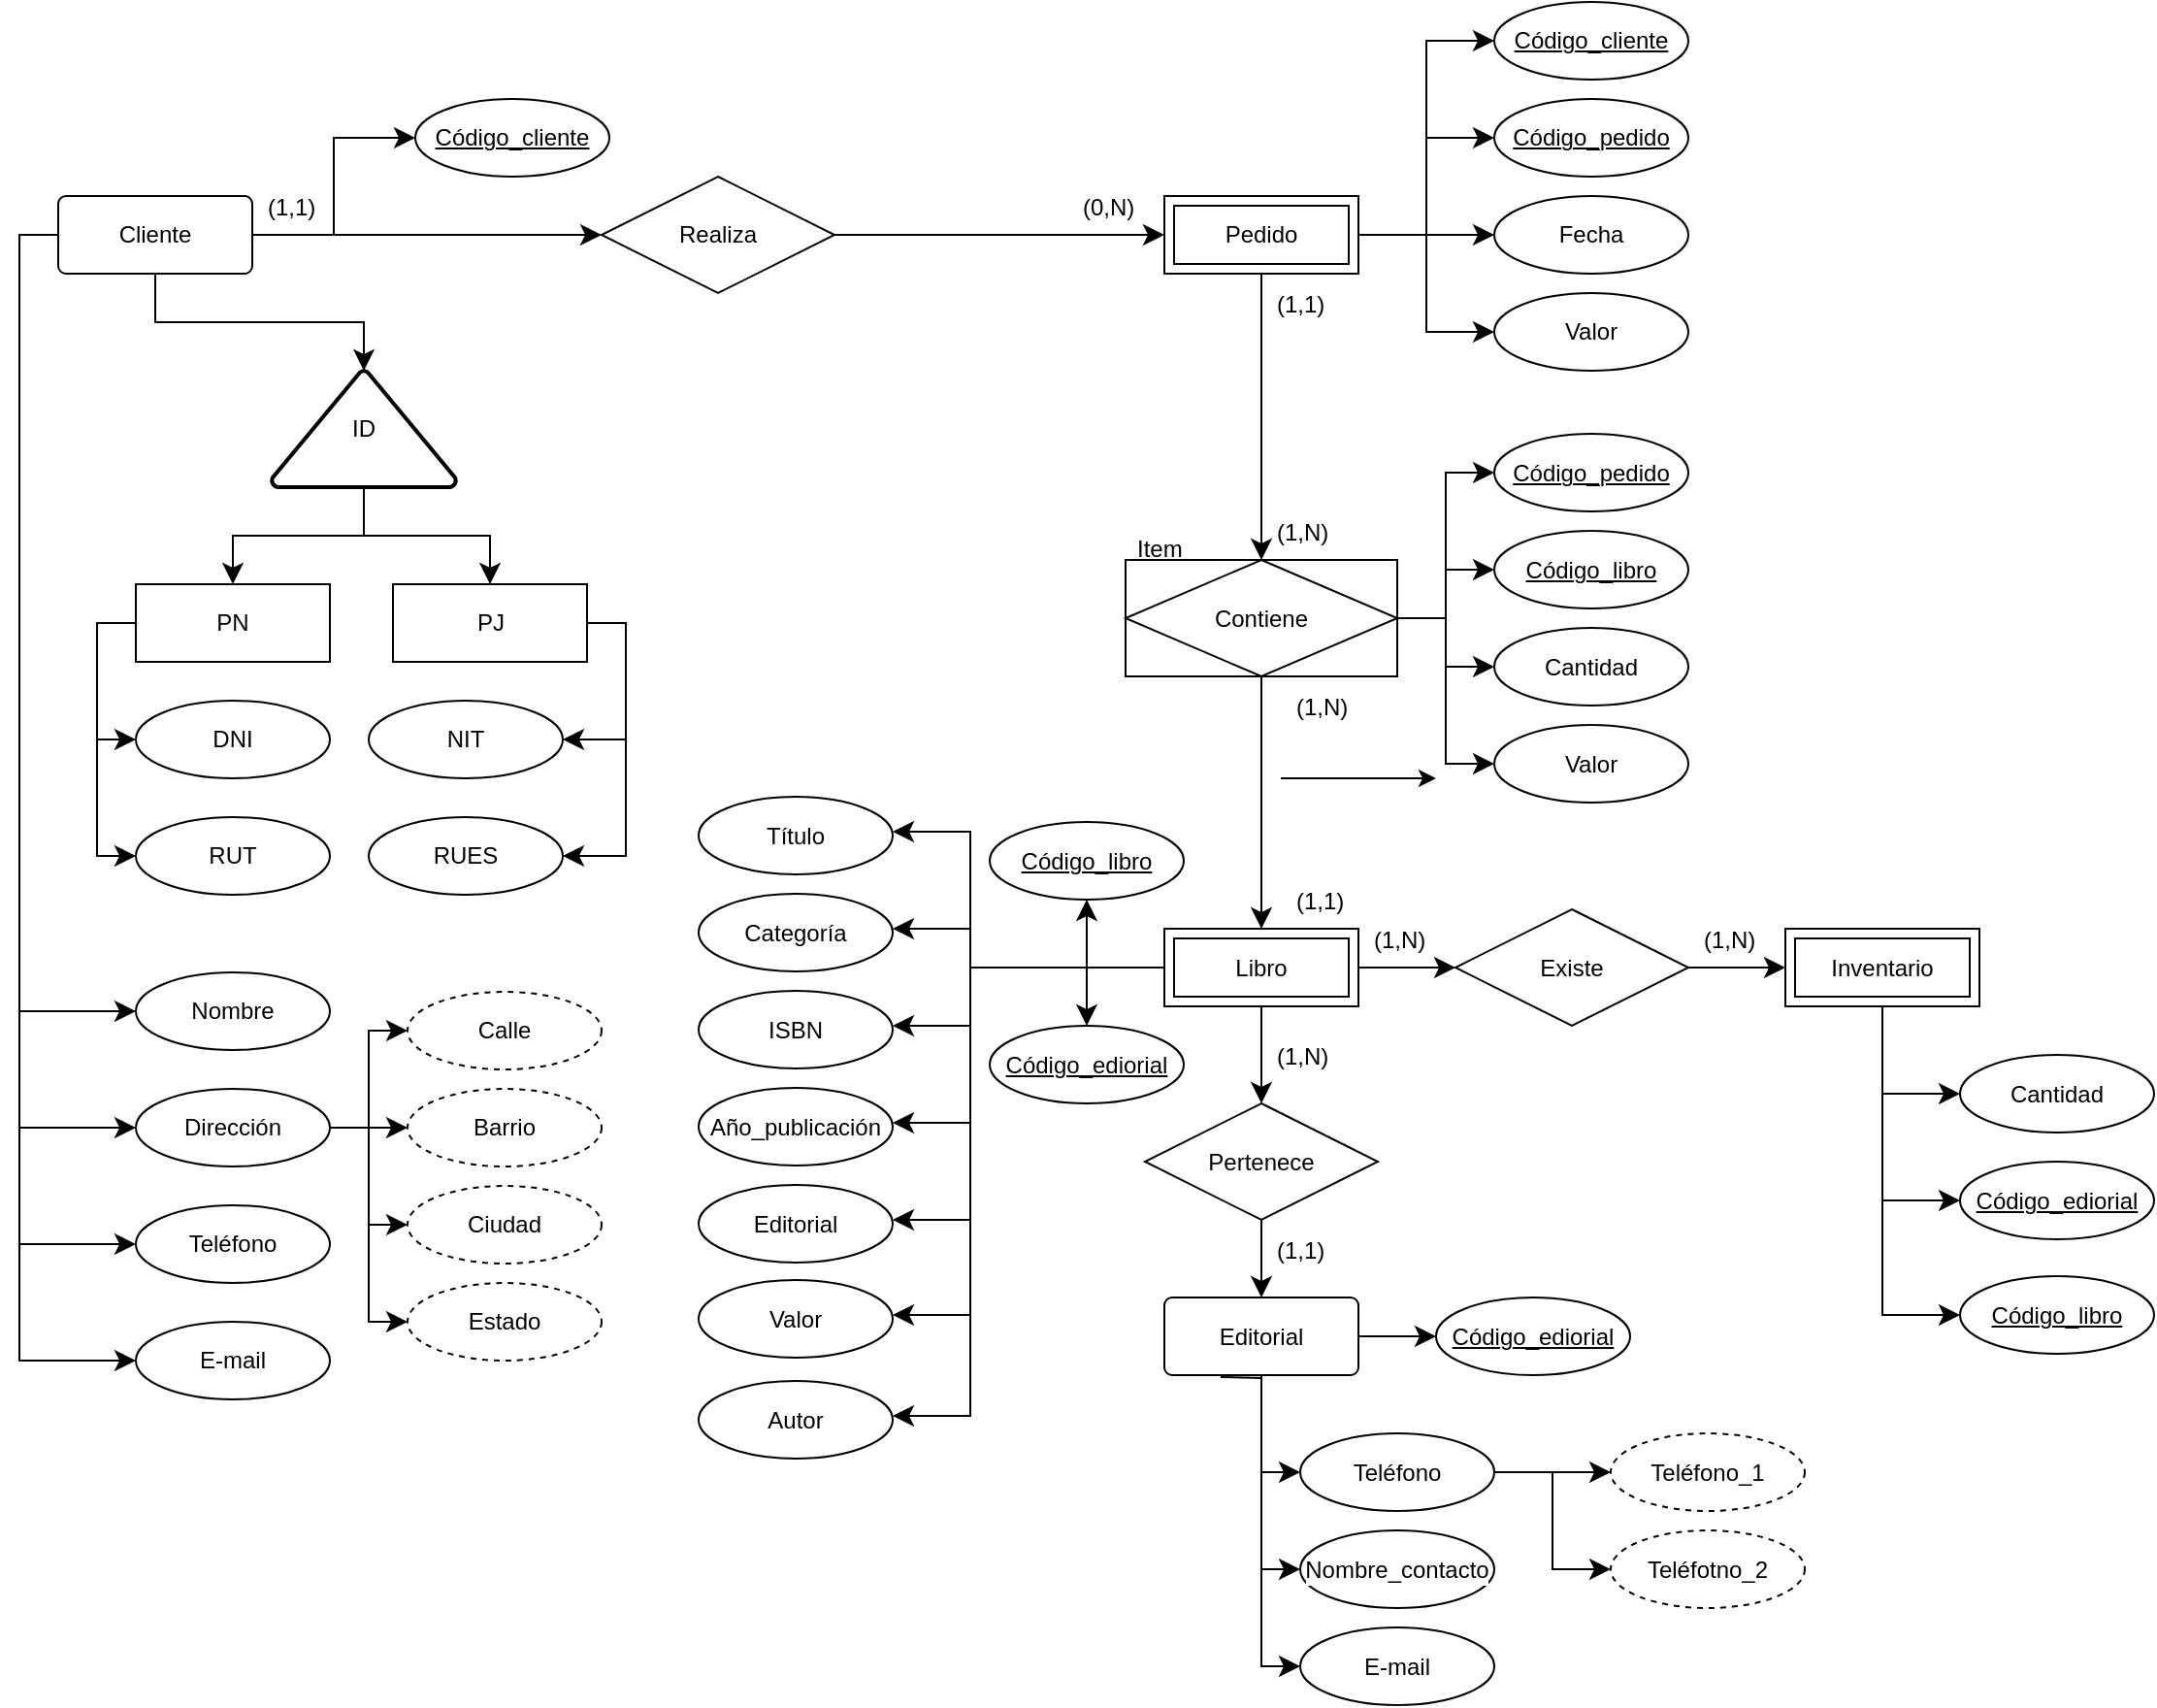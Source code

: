 <mxfile version="27.1.4">
  <diagram name="Página-1" id="jzxvgFk-WGhR1MjdQ1gp">
    <mxGraphModel dx="912" dy="784" grid="1" gridSize="10" guides="1" tooltips="1" connect="1" arrows="1" fold="1" page="1" pageScale="1" pageWidth="827" pageHeight="1169" math="0" shadow="0">
      <root>
        <mxCell id="0" />
        <mxCell id="1" parent="0" />
        <mxCell id="xQgVyKhr44-zeWwKATJU-13" style="edgeStyle=none;curved=1;rounded=0;orthogonalLoop=1;jettySize=auto;html=1;entryX=0;entryY=0.5;entryDx=0;entryDy=0;fontSize=12;startSize=8;endSize=8;" parent="1" source="xQgVyKhr44-zeWwKATJU-1" target="xQgVyKhr44-zeWwKATJU-7" edge="1">
          <mxGeometry relative="1" as="geometry" />
        </mxCell>
        <mxCell id="xQgVyKhr44-zeWwKATJU-90" style="edgeStyle=orthogonalEdgeStyle;rounded=0;orthogonalLoop=1;jettySize=auto;html=1;entryX=0;entryY=0.5;entryDx=0;entryDy=0;fontSize=12;startSize=8;endSize=8;exitX=0;exitY=0.5;exitDx=0;exitDy=0;" parent="1" source="xQgVyKhr44-zeWwKATJU-1" target="xQgVyKhr44-zeWwKATJU-67" edge="1">
          <mxGeometry relative="1" as="geometry" />
        </mxCell>
        <mxCell id="xQgVyKhr44-zeWwKATJU-91" style="edgeStyle=orthogonalEdgeStyle;rounded=0;orthogonalLoop=1;jettySize=auto;html=1;entryX=0;entryY=0.5;entryDx=0;entryDy=0;fontSize=12;startSize=8;endSize=8;exitX=0;exitY=0.5;exitDx=0;exitDy=0;" parent="1" source="xQgVyKhr44-zeWwKATJU-1" target="xQgVyKhr44-zeWwKATJU-73" edge="1">
          <mxGeometry relative="1" as="geometry" />
        </mxCell>
        <mxCell id="xQgVyKhr44-zeWwKATJU-92" style="edgeStyle=orthogonalEdgeStyle;rounded=0;orthogonalLoop=1;jettySize=auto;html=1;entryX=0;entryY=0.5;entryDx=0;entryDy=0;fontSize=12;startSize=8;endSize=8;exitX=0;exitY=0.5;exitDx=0;exitDy=0;" parent="1" source="xQgVyKhr44-zeWwKATJU-1" target="xQgVyKhr44-zeWwKATJU-72" edge="1">
          <mxGeometry relative="1" as="geometry" />
        </mxCell>
        <mxCell id="xQgVyKhr44-zeWwKATJU-93" style="edgeStyle=orthogonalEdgeStyle;rounded=0;orthogonalLoop=1;jettySize=auto;html=1;entryX=0;entryY=0.5;entryDx=0;entryDy=0;fontSize=12;startSize=8;endSize=8;exitX=0;exitY=0.5;exitDx=0;exitDy=0;" parent="1" source="xQgVyKhr44-zeWwKATJU-1" target="xQgVyKhr44-zeWwKATJU-80" edge="1">
          <mxGeometry relative="1" as="geometry" />
        </mxCell>
        <mxCell id="xQgVyKhr44-zeWwKATJU-159" style="edgeStyle=orthogonalEdgeStyle;shape=connector;rounded=0;orthogonalLoop=1;jettySize=auto;html=1;exitX=1;exitY=0.5;exitDx=0;exitDy=0;entryX=0;entryY=0.5;entryDx=0;entryDy=0;strokeColor=default;align=center;verticalAlign=middle;fontFamily=Helvetica;fontSize=12;fontColor=default;labelBackgroundColor=default;startSize=8;endArrow=classic;endSize=8;" parent="1" source="xQgVyKhr44-zeWwKATJU-1" target="xQgVyKhr44-zeWwKATJU-156" edge="1">
          <mxGeometry relative="1" as="geometry" />
        </mxCell>
        <mxCell id="xQgVyKhr44-zeWwKATJU-1" value="Cliente" style="rounded=1;arcSize=10;whiteSpace=wrap;html=1;align=center;" parent="1" vertex="1">
          <mxGeometry x="180" y="200" width="100" height="40" as="geometry" />
        </mxCell>
        <mxCell id="xQgVyKhr44-zeWwKATJU-149" style="edgeStyle=orthogonalEdgeStyle;shape=connector;rounded=0;orthogonalLoop=1;jettySize=auto;html=1;entryX=0;entryY=0.5;entryDx=0;entryDy=0;strokeColor=default;align=center;verticalAlign=middle;fontFamily=Helvetica;fontSize=12;fontColor=default;labelBackgroundColor=default;startSize=8;endArrow=classic;endSize=8;exitX=0.5;exitY=1;exitDx=0;exitDy=0;" parent="1" source="xQgVyKhr44-zeWwKATJU-2" target="xQgVyKhr44-zeWwKATJU-148" edge="1">
          <mxGeometry relative="1" as="geometry">
            <mxPoint x="780" y="847.5" as="sourcePoint" />
          </mxGeometry>
        </mxCell>
        <mxCell id="xQgVyKhr44-zeWwKATJU-150" style="edgeStyle=orthogonalEdgeStyle;shape=connector;rounded=0;orthogonalLoop=1;jettySize=auto;html=1;entryX=0;entryY=0.5;entryDx=0;entryDy=0;strokeColor=default;align=center;verticalAlign=middle;fontFamily=Helvetica;fontSize=12;fontColor=default;labelBackgroundColor=default;startSize=8;endArrow=classic;endSize=8;" parent="1" target="xQgVyKhr44-zeWwKATJU-147" edge="1">
          <mxGeometry relative="1" as="geometry">
            <mxPoint x="800" y="807.5" as="sourcePoint" />
            <Array as="points">
              <mxPoint x="800" y="907.5" />
            </Array>
          </mxGeometry>
        </mxCell>
        <mxCell id="xQgVyKhr44-zeWwKATJU-151" style="edgeStyle=orthogonalEdgeStyle;shape=connector;rounded=0;orthogonalLoop=1;jettySize=auto;html=1;entryX=0;entryY=0.5;entryDx=0;entryDy=0;strokeColor=default;align=center;verticalAlign=middle;fontFamily=Helvetica;fontSize=12;fontColor=default;labelBackgroundColor=default;startSize=8;endArrow=classic;endSize=8;" parent="1" target="xQgVyKhr44-zeWwKATJU-146" edge="1">
          <mxGeometry relative="1" as="geometry">
            <mxPoint x="779" y="808.5" as="sourcePoint" />
            <mxPoint x="799.0" y="988.5" as="targetPoint" />
          </mxGeometry>
        </mxCell>
        <mxCell id="xQgVyKhr44-zeWwKATJU-160" style="edgeStyle=orthogonalEdgeStyle;shape=connector;rounded=0;orthogonalLoop=1;jettySize=auto;html=1;entryX=0;entryY=0.5;entryDx=0;entryDy=0;strokeColor=default;align=center;verticalAlign=middle;fontFamily=Helvetica;fontSize=12;fontColor=default;labelBackgroundColor=default;startSize=8;endArrow=classic;endSize=8;" parent="1" source="xQgVyKhr44-zeWwKATJU-2" target="xQgVyKhr44-zeWwKATJU-157" edge="1">
          <mxGeometry relative="1" as="geometry" />
        </mxCell>
        <mxCell id="xQgVyKhr44-zeWwKATJU-2" value="Editorial" style="rounded=1;arcSize=10;whiteSpace=wrap;html=1;align=center;" parent="1" vertex="1">
          <mxGeometry x="750" y="767.5" width="100" height="40" as="geometry" />
        </mxCell>
        <mxCell id="xQgVyKhr44-zeWwKATJU-167" style="edgeStyle=orthogonalEdgeStyle;shape=connector;rounded=0;orthogonalLoop=1;jettySize=auto;html=1;exitX=0.5;exitY=1;exitDx=0;exitDy=0;entryX=0;entryY=0.5;entryDx=0;entryDy=0;strokeColor=default;align=center;verticalAlign=middle;fontFamily=Helvetica;fontSize=12;fontColor=default;labelBackgroundColor=default;startSize=8;endArrow=classic;endSize=8;" parent="1" source="xQgVyKhr44-zeWwKATJU-3" target="xQgVyKhr44-zeWwKATJU-165" edge="1">
          <mxGeometry relative="1" as="geometry" />
        </mxCell>
        <mxCell id="xQgVyKhr44-zeWwKATJU-168" style="edgeStyle=orthogonalEdgeStyle;shape=connector;rounded=0;orthogonalLoop=1;jettySize=auto;html=1;entryX=0;entryY=0.5;entryDx=0;entryDy=0;strokeColor=default;align=center;verticalAlign=middle;fontFamily=Helvetica;fontSize=12;fontColor=default;labelBackgroundColor=default;startSize=8;endArrow=classic;endSize=8;" parent="1" source="xQgVyKhr44-zeWwKATJU-3" target="xQgVyKhr44-zeWwKATJU-166" edge="1">
          <mxGeometry relative="1" as="geometry" />
        </mxCell>
        <mxCell id="xQgVyKhr44-zeWwKATJU-180" style="edgeStyle=orthogonalEdgeStyle;shape=connector;rounded=0;orthogonalLoop=1;jettySize=auto;html=1;entryX=0;entryY=0.5;entryDx=0;entryDy=0;strokeColor=default;align=center;verticalAlign=middle;fontFamily=Helvetica;fontSize=12;fontColor=default;labelBackgroundColor=default;startSize=8;endArrow=classic;endSize=8;" parent="1" source="xQgVyKhr44-zeWwKATJU-3" target="xQgVyKhr44-zeWwKATJU-179" edge="1">
          <mxGeometry relative="1" as="geometry" />
        </mxCell>
        <mxCell id="xQgVyKhr44-zeWwKATJU-3" value="Inventario" style="shape=ext;margin=3;double=1;whiteSpace=wrap;html=1;align=center;" parent="1" vertex="1">
          <mxGeometry x="1070" y="577.5" width="100" height="40" as="geometry" />
        </mxCell>
        <mxCell id="xQgVyKhr44-zeWwKATJU-15" style="edgeStyle=none;curved=1;rounded=0;orthogonalLoop=1;jettySize=auto;html=1;entryX=0.5;entryY=0;entryDx=0;entryDy=0;fontSize=12;startSize=8;endSize=8;" parent="1" source="xQgVyKhr44-zeWwKATJU-4" target="xQgVyKhr44-zeWwKATJU-50" edge="1">
          <mxGeometry relative="1" as="geometry">
            <mxPoint x="800" y="275" as="targetPoint" />
            <Array as="points">
              <mxPoint x="800" y="270" />
            </Array>
          </mxGeometry>
        </mxCell>
        <mxCell id="xQgVyKhr44-zeWwKATJU-127" style="edgeStyle=orthogonalEdgeStyle;rounded=0;orthogonalLoop=1;jettySize=auto;html=1;exitX=1;exitY=0.5;exitDx=0;exitDy=0;entryX=0;entryY=0.5;entryDx=0;entryDy=0;fontSize=12;startSize=8;endSize=8;" parent="1" source="xQgVyKhr44-zeWwKATJU-4" target="xQgVyKhr44-zeWwKATJU-126" edge="1">
          <mxGeometry relative="1" as="geometry" />
        </mxCell>
        <mxCell id="xQgVyKhr44-zeWwKATJU-128" style="edgeStyle=orthogonalEdgeStyle;rounded=0;orthogonalLoop=1;jettySize=auto;html=1;entryX=0;entryY=0.5;entryDx=0;entryDy=0;fontSize=12;startSize=8;endSize=8;" parent="1" source="xQgVyKhr44-zeWwKATJU-4" target="xQgVyKhr44-zeWwKATJU-125" edge="1">
          <mxGeometry relative="1" as="geometry" />
        </mxCell>
        <mxCell id="xQgVyKhr44-zeWwKATJU-162" style="edgeStyle=orthogonalEdgeStyle;shape=connector;rounded=0;orthogonalLoop=1;jettySize=auto;html=1;exitX=1;exitY=0.5;exitDx=0;exitDy=0;entryX=0;entryY=0.5;entryDx=0;entryDy=0;strokeColor=default;align=center;verticalAlign=middle;fontFamily=Helvetica;fontSize=12;fontColor=default;labelBackgroundColor=default;startSize=8;endArrow=classic;endSize=8;" parent="1" source="xQgVyKhr44-zeWwKATJU-4" target="xQgVyKhr44-zeWwKATJU-161" edge="1">
          <mxGeometry relative="1" as="geometry" />
        </mxCell>
        <mxCell id="xQgVyKhr44-zeWwKATJU-170" style="edgeStyle=orthogonalEdgeStyle;shape=connector;rounded=0;orthogonalLoop=1;jettySize=auto;html=1;exitX=1;exitY=0.5;exitDx=0;exitDy=0;entryX=0;entryY=0.5;entryDx=0;entryDy=0;strokeColor=default;align=center;verticalAlign=middle;fontFamily=Helvetica;fontSize=12;fontColor=default;labelBackgroundColor=default;startSize=8;endArrow=classic;endSize=8;" parent="1" source="xQgVyKhr44-zeWwKATJU-4" target="xQgVyKhr44-zeWwKATJU-169" edge="1">
          <mxGeometry relative="1" as="geometry" />
        </mxCell>
        <mxCell id="xQgVyKhr44-zeWwKATJU-4" value="Pedido" style="shape=ext;margin=3;double=1;whiteSpace=wrap;html=1;align=center;" parent="1" vertex="1">
          <mxGeometry x="750" y="200" width="100" height="40" as="geometry" />
        </mxCell>
        <mxCell id="xQgVyKhr44-zeWwKATJU-40" style="edgeStyle=none;curved=1;rounded=0;orthogonalLoop=1;jettySize=auto;html=1;entryX=0.5;entryY=0;entryDx=0;entryDy=0;fontSize=12;startSize=8;endSize=8;" parent="1" source="xQgVyKhr44-zeWwKATJU-5" target="xQgVyKhr44-zeWwKATJU-39" edge="1">
          <mxGeometry relative="1" as="geometry" />
        </mxCell>
        <mxCell id="xQgVyKhr44-zeWwKATJU-45" value="" style="edgeStyle=none;curved=1;rounded=0;orthogonalLoop=1;jettySize=auto;html=1;fontSize=12;startSize=8;endSize=8;" parent="1" source="xQgVyKhr44-zeWwKATJU-5" edge="1">
          <mxGeometry relative="1" as="geometry">
            <mxPoint x="820.0" y="597.5" as="targetPoint" />
          </mxGeometry>
        </mxCell>
        <mxCell id="xQgVyKhr44-zeWwKATJU-49" value="" style="edgeStyle=none;curved=1;rounded=0;orthogonalLoop=1;jettySize=auto;html=1;fontSize=12;startSize=8;endSize=8;" parent="1" source="xQgVyKhr44-zeWwKATJU-5" target="xQgVyKhr44-zeWwKATJU-44" edge="1">
          <mxGeometry relative="1" as="geometry" />
        </mxCell>
        <mxCell id="xQgVyKhr44-zeWwKATJU-138" style="edgeStyle=orthogonalEdgeStyle;rounded=0;orthogonalLoop=1;jettySize=auto;html=1;exitX=0;exitY=0.5;exitDx=0;exitDy=0;entryX=1;entryY=0.5;entryDx=0;entryDy=0;fontSize=12;startSize=8;endSize=8;" parent="1" source="xQgVyKhr44-zeWwKATJU-5" edge="1">
          <mxGeometry relative="1" as="geometry">
            <mxPoint x="720.0" y="596.5" as="sourcePoint" />
            <mxPoint x="610.0" y="527.5" as="targetPoint" />
            <Array as="points">
              <mxPoint x="650" y="597.5" />
              <mxPoint x="650" y="527.5" />
            </Array>
          </mxGeometry>
        </mxCell>
        <mxCell id="xQgVyKhr44-zeWwKATJU-139" style="edgeStyle=orthogonalEdgeStyle;shape=connector;rounded=0;orthogonalLoop=1;jettySize=auto;html=1;entryX=1;entryY=0.5;entryDx=0;entryDy=0;strokeColor=default;align=center;verticalAlign=middle;fontFamily=Helvetica;fontSize=12;fontColor=default;labelBackgroundColor=default;startSize=8;endArrow=classic;endSize=8;exitX=0;exitY=0.5;exitDx=0;exitDy=0;" parent="1" source="xQgVyKhr44-zeWwKATJU-5" edge="1">
          <mxGeometry relative="1" as="geometry">
            <mxPoint x="720.0" y="596.5" as="sourcePoint" />
            <mxPoint x="610.0" y="577.5" as="targetPoint" />
            <Array as="points">
              <mxPoint x="650" y="597.5" />
              <mxPoint x="650" y="577.5" />
            </Array>
          </mxGeometry>
        </mxCell>
        <mxCell id="xQgVyKhr44-zeWwKATJU-140" style="edgeStyle=orthogonalEdgeStyle;shape=connector;rounded=0;orthogonalLoop=1;jettySize=auto;html=1;entryX=1;entryY=0.5;entryDx=0;entryDy=0;strokeColor=default;align=center;verticalAlign=middle;fontFamily=Helvetica;fontSize=12;fontColor=default;labelBackgroundColor=default;startSize=8;endArrow=classic;endSize=8;exitX=0;exitY=0.5;exitDx=0;exitDy=0;" parent="1" source="xQgVyKhr44-zeWwKATJU-5" edge="1">
          <mxGeometry relative="1" as="geometry">
            <mxPoint x="720.0" y="596.5" as="sourcePoint" />
            <mxPoint x="610.0" y="627.5" as="targetPoint" />
            <Array as="points">
              <mxPoint x="650" y="597.5" />
              <mxPoint x="650" y="627.5" />
            </Array>
          </mxGeometry>
        </mxCell>
        <mxCell id="xQgVyKhr44-zeWwKATJU-142" style="edgeStyle=orthogonalEdgeStyle;shape=connector;rounded=0;orthogonalLoop=1;jettySize=auto;html=1;entryX=1;entryY=0.5;entryDx=0;entryDy=0;strokeColor=default;align=center;verticalAlign=middle;fontFamily=Helvetica;fontSize=12;fontColor=default;labelBackgroundColor=default;startSize=8;endArrow=classic;endSize=8;exitX=0;exitY=0.5;exitDx=0;exitDy=0;" parent="1" source="xQgVyKhr44-zeWwKATJU-5" edge="1">
          <mxGeometry relative="1" as="geometry">
            <mxPoint x="720.0" y="596.5" as="sourcePoint" />
            <mxPoint x="610.0" y="677.5" as="targetPoint" />
            <Array as="points">
              <mxPoint x="650" y="597.5" />
              <mxPoint x="650" y="677.5" />
            </Array>
          </mxGeometry>
        </mxCell>
        <mxCell id="xQgVyKhr44-zeWwKATJU-143" style="edgeStyle=orthogonalEdgeStyle;shape=connector;rounded=0;orthogonalLoop=1;jettySize=auto;html=1;entryX=1;entryY=0.5;entryDx=0;entryDy=0;strokeColor=default;align=center;verticalAlign=middle;fontFamily=Helvetica;fontSize=12;fontColor=default;labelBackgroundColor=default;startSize=8;endArrow=classic;endSize=8;exitX=0;exitY=0.5;exitDx=0;exitDy=0;" parent="1" source="xQgVyKhr44-zeWwKATJU-5" edge="1">
          <mxGeometry relative="1" as="geometry">
            <mxPoint x="720.0" y="596.5" as="sourcePoint" />
            <mxPoint x="610.0" y="727.5" as="targetPoint" />
            <Array as="points">
              <mxPoint x="650" y="597.5" />
              <mxPoint x="650" y="727.5" />
            </Array>
          </mxGeometry>
        </mxCell>
        <mxCell id="xQgVyKhr44-zeWwKATJU-144" style="edgeStyle=orthogonalEdgeStyle;shape=connector;rounded=0;orthogonalLoop=1;jettySize=auto;html=1;entryX=1;entryY=0.5;entryDx=0;entryDy=0;strokeColor=default;align=center;verticalAlign=middle;fontFamily=Helvetica;fontSize=12;fontColor=default;labelBackgroundColor=default;startSize=8;endArrow=classic;endSize=8;exitX=0;exitY=0.5;exitDx=0;exitDy=0;" parent="1" source="xQgVyKhr44-zeWwKATJU-5" edge="1">
          <mxGeometry relative="1" as="geometry">
            <mxPoint x="720.0" y="596.5" as="sourcePoint" />
            <mxPoint x="610.0" y="776.5" as="targetPoint" />
            <Array as="points">
              <mxPoint x="650" y="597.5" />
              <mxPoint x="650" y="776.5" />
            </Array>
          </mxGeometry>
        </mxCell>
        <mxCell id="xQgVyKhr44-zeWwKATJU-145" style="edgeStyle=orthogonalEdgeStyle;shape=connector;rounded=0;orthogonalLoop=1;jettySize=auto;html=1;entryX=1;entryY=0.5;entryDx=0;entryDy=0;strokeColor=default;align=center;verticalAlign=middle;fontFamily=Helvetica;fontSize=12;fontColor=default;labelBackgroundColor=default;startSize=8;endArrow=classic;endSize=8;exitX=0;exitY=0.5;exitDx=0;exitDy=0;" parent="1" source="xQgVyKhr44-zeWwKATJU-5" edge="1">
          <mxGeometry relative="1" as="geometry">
            <mxPoint x="720.0" y="596.5" as="sourcePoint" />
            <mxPoint x="610.0" y="828.5" as="targetPoint" />
            <Array as="points">
              <mxPoint x="650" y="597.5" />
              <mxPoint x="650" y="828.5" />
            </Array>
          </mxGeometry>
        </mxCell>
        <mxCell id="xQgVyKhr44-zeWwKATJU-164" style="edgeStyle=orthogonalEdgeStyle;shape=connector;rounded=0;orthogonalLoop=1;jettySize=auto;html=1;entryX=0.5;entryY=0;entryDx=0;entryDy=0;strokeColor=default;align=center;verticalAlign=middle;fontFamily=Helvetica;fontSize=12;fontColor=default;labelBackgroundColor=default;startSize=8;endArrow=classic;endSize=8;exitX=0;exitY=0.5;exitDx=0;exitDy=0;" parent="1" source="xQgVyKhr44-zeWwKATJU-5" target="xQgVyKhr44-zeWwKATJU-163" edge="1">
          <mxGeometry relative="1" as="geometry" />
        </mxCell>
        <mxCell id="xQgVyKhr44-zeWwKATJU-178" style="edgeStyle=orthogonalEdgeStyle;shape=connector;rounded=0;orthogonalLoop=1;jettySize=auto;html=1;entryX=0.5;entryY=1;entryDx=0;entryDy=0;strokeColor=default;align=center;verticalAlign=middle;fontFamily=Helvetica;fontSize=12;fontColor=default;labelBackgroundColor=default;startSize=8;endArrow=classic;endSize=8;exitX=0;exitY=0.5;exitDx=0;exitDy=0;" parent="1" source="xQgVyKhr44-zeWwKATJU-5" target="xQgVyKhr44-zeWwKATJU-177" edge="1">
          <mxGeometry relative="1" as="geometry" />
        </mxCell>
        <mxCell id="xQgVyKhr44-zeWwKATJU-5" value="Libro" style="shape=ext;margin=3;double=1;whiteSpace=wrap;html=1;align=center;" parent="1" vertex="1">
          <mxGeometry x="750" y="577.5" width="100" height="40" as="geometry" />
        </mxCell>
        <mxCell id="xQgVyKhr44-zeWwKATJU-14" style="edgeStyle=none;curved=1;rounded=0;orthogonalLoop=1;jettySize=auto;html=1;entryX=0;entryY=0.5;entryDx=0;entryDy=0;fontSize=12;startSize=8;endSize=8;exitX=1;exitY=0.5;exitDx=0;exitDy=0;" parent="1" source="xQgVyKhr44-zeWwKATJU-7" target="xQgVyKhr44-zeWwKATJU-4" edge="1">
          <mxGeometry relative="1" as="geometry">
            <mxPoint x="610" y="230" as="sourcePoint" />
          </mxGeometry>
        </mxCell>
        <mxCell id="xQgVyKhr44-zeWwKATJU-7" value="Realiza" style="shape=rhombus;perimeter=rhombusPerimeter;whiteSpace=wrap;html=1;align=center;" parent="1" vertex="1">
          <mxGeometry x="460" y="190" width="120" height="60" as="geometry" />
        </mxCell>
        <mxCell id="xQgVyKhr44-zeWwKATJU-17" style="edgeStyle=none;curved=1;rounded=0;orthogonalLoop=1;jettySize=auto;html=1;fontSize=12;startSize=8;endSize=8;exitX=0.5;exitY=1;exitDx=0;exitDy=0;entryX=0.5;entryY=0;entryDx=0;entryDy=0;" parent="1" source="xQgVyKhr44-zeWwKATJU-50" target="xQgVyKhr44-zeWwKATJU-5" edge="1">
          <mxGeometry relative="1" as="geometry">
            <mxPoint x="800" y="507.5" as="sourcePoint" />
            <mxPoint x="800" y="587.5" as="targetPoint" />
          </mxGeometry>
        </mxCell>
        <mxCell id="xQgVyKhr44-zeWwKATJU-18" value="" style="shape=table;startSize=0;container=1;collapsible=1;childLayout=tableLayout;fixedRows=1;rowLines=0;fontStyle=0;align=center;resizeLast=1;strokeColor=none;fillColor=none;collapsible=0;whiteSpace=wrap;html=1;" parent="1" vertex="1">
          <mxGeometry x="250" y="190" width="70" height="30" as="geometry" />
        </mxCell>
        <mxCell id="xQgVyKhr44-zeWwKATJU-19" value="" style="shape=tableRow;horizontal=0;startSize=0;swimlaneHead=0;swimlaneBody=0;fillColor=none;collapsible=0;dropTarget=0;points=[[0,0.5],[1,0.5]];portConstraint=eastwest;top=0;left=0;right=0;bottom=0;" parent="xQgVyKhr44-zeWwKATJU-18" vertex="1">
          <mxGeometry width="70" height="30" as="geometry" />
        </mxCell>
        <mxCell id="xQgVyKhr44-zeWwKATJU-20" value="" style="shape=partialRectangle;connectable=0;fillColor=none;top=0;left=0;bottom=0;right=0;editable=1;overflow=hidden;" parent="xQgVyKhr44-zeWwKATJU-19" vertex="1">
          <mxGeometry width="30" height="30" as="geometry">
            <mxRectangle width="30" height="30" as="alternateBounds" />
          </mxGeometry>
        </mxCell>
        <mxCell id="xQgVyKhr44-zeWwKATJU-21" value="(1,1)" style="shape=partialRectangle;connectable=0;fillColor=none;top=0;left=0;bottom=0;right=0;align=left;spacingLeft=6;overflow=hidden;" parent="xQgVyKhr44-zeWwKATJU-19" vertex="1">
          <mxGeometry x="30" width="40" height="30" as="geometry">
            <mxRectangle width="40" height="30" as="alternateBounds" />
          </mxGeometry>
        </mxCell>
        <mxCell id="xQgVyKhr44-zeWwKATJU-30" value="" style="shape=table;startSize=0;container=1;collapsible=1;childLayout=tableLayout;fixedRows=1;rowLines=0;fontStyle=0;align=center;resizeLast=1;strokeColor=none;fillColor=none;collapsible=0;whiteSpace=wrap;html=1;" parent="1" vertex="1">
          <mxGeometry x="670" y="190" width="70" height="30" as="geometry" />
        </mxCell>
        <mxCell id="xQgVyKhr44-zeWwKATJU-31" value="" style="shape=tableRow;horizontal=0;startSize=0;swimlaneHead=0;swimlaneBody=0;fillColor=none;collapsible=0;dropTarget=0;points=[[0,0.5],[1,0.5]];portConstraint=eastwest;top=0;left=0;right=0;bottom=0;" parent="xQgVyKhr44-zeWwKATJU-30" vertex="1">
          <mxGeometry width="70" height="30" as="geometry" />
        </mxCell>
        <mxCell id="xQgVyKhr44-zeWwKATJU-32" value="" style="shape=partialRectangle;connectable=0;fillColor=none;top=0;left=0;bottom=0;right=0;editable=1;overflow=hidden;" parent="xQgVyKhr44-zeWwKATJU-31" vertex="1">
          <mxGeometry width="30" height="30" as="geometry">
            <mxRectangle width="30" height="30" as="alternateBounds" />
          </mxGeometry>
        </mxCell>
        <mxCell id="xQgVyKhr44-zeWwKATJU-33" value="(0,N)" style="shape=partialRectangle;connectable=0;fillColor=none;top=0;left=0;bottom=0;right=0;align=left;spacingLeft=6;overflow=hidden;" parent="xQgVyKhr44-zeWwKATJU-31" vertex="1">
          <mxGeometry x="30" width="40" height="30" as="geometry">
            <mxRectangle width="40" height="30" as="alternateBounds" />
          </mxGeometry>
        </mxCell>
        <mxCell id="xQgVyKhr44-zeWwKATJU-34" value="" style="shape=table;startSize=0;container=1;collapsible=1;childLayout=tableLayout;fixedRows=1;rowLines=0;fontStyle=0;align=center;resizeLast=1;strokeColor=none;fillColor=none;collapsible=0;whiteSpace=wrap;html=1;" parent="1" vertex="1">
          <mxGeometry x="770" y="240" width="70" height="30" as="geometry" />
        </mxCell>
        <mxCell id="xQgVyKhr44-zeWwKATJU-35" value="" style="shape=tableRow;horizontal=0;startSize=0;swimlaneHead=0;swimlaneBody=0;fillColor=none;collapsible=0;dropTarget=0;points=[[0,0.5],[1,0.5]];portConstraint=eastwest;top=0;left=0;right=0;bottom=0;" parent="xQgVyKhr44-zeWwKATJU-34" vertex="1">
          <mxGeometry width="70" height="30" as="geometry" />
        </mxCell>
        <mxCell id="xQgVyKhr44-zeWwKATJU-36" value="" style="shape=partialRectangle;connectable=0;fillColor=none;top=0;left=0;bottom=0;right=0;editable=1;overflow=hidden;" parent="xQgVyKhr44-zeWwKATJU-35" vertex="1">
          <mxGeometry width="30" height="30" as="geometry">
            <mxRectangle width="30" height="30" as="alternateBounds" />
          </mxGeometry>
        </mxCell>
        <mxCell id="xQgVyKhr44-zeWwKATJU-37" value="(1,1)" style="shape=partialRectangle;connectable=0;fillColor=none;top=0;left=0;bottom=0;right=0;align=left;spacingLeft=6;overflow=hidden;" parent="xQgVyKhr44-zeWwKATJU-35" vertex="1">
          <mxGeometry x="30" width="40" height="30" as="geometry">
            <mxRectangle width="40" height="30" as="alternateBounds" />
          </mxGeometry>
        </mxCell>
        <mxCell id="xQgVyKhr44-zeWwKATJU-38" value="(1,1)" style="shape=partialRectangle;connectable=0;fillColor=none;top=0;left=0;bottom=0;right=0;align=left;spacingLeft=6;overflow=hidden;" parent="1" vertex="1">
          <mxGeometry x="810" y="547.5" width="40" height="30" as="geometry">
            <mxRectangle width="40" height="30" as="alternateBounds" />
          </mxGeometry>
        </mxCell>
        <mxCell id="xQgVyKhr44-zeWwKATJU-41" value="" style="edgeStyle=none;curved=1;rounded=0;orthogonalLoop=1;jettySize=auto;html=1;fontSize=12;startSize=8;endSize=8;" parent="1" source="xQgVyKhr44-zeWwKATJU-39" target="xQgVyKhr44-zeWwKATJU-2" edge="1">
          <mxGeometry relative="1" as="geometry" />
        </mxCell>
        <mxCell id="xQgVyKhr44-zeWwKATJU-39" value="Pertenece" style="shape=rhombus;perimeter=rhombusPerimeter;whiteSpace=wrap;html=1;align=center;" parent="1" vertex="1">
          <mxGeometry x="740" y="667.5" width="120" height="60" as="geometry" />
        </mxCell>
        <mxCell id="xQgVyKhr44-zeWwKATJU-42" value="(1,N)" style="shape=partialRectangle;connectable=0;fillColor=none;top=0;left=0;bottom=0;right=0;align=left;spacingLeft=6;overflow=hidden;" parent="1" vertex="1">
          <mxGeometry x="800" y="627.5" width="40" height="30" as="geometry">
            <mxRectangle width="40" height="30" as="alternateBounds" />
          </mxGeometry>
        </mxCell>
        <mxCell id="xQgVyKhr44-zeWwKATJU-43" value="(1,1)" style="shape=partialRectangle;connectable=0;fillColor=none;top=0;left=0;bottom=0;right=0;align=left;spacingLeft=6;overflow=hidden;" parent="1" vertex="1">
          <mxGeometry x="800" y="727.5" width="40" height="30" as="geometry">
            <mxRectangle width="40" height="30" as="alternateBounds" />
          </mxGeometry>
        </mxCell>
        <mxCell id="xQgVyKhr44-zeWwKATJU-46" value="" style="edgeStyle=none;curved=1;rounded=0;orthogonalLoop=1;jettySize=auto;html=1;fontSize=12;startSize=8;endSize=8;" parent="1" source="xQgVyKhr44-zeWwKATJU-44" target="xQgVyKhr44-zeWwKATJU-3" edge="1">
          <mxGeometry relative="1" as="geometry" />
        </mxCell>
        <mxCell id="xQgVyKhr44-zeWwKATJU-44" value="Existe" style="shape=rhombus;perimeter=rhombusPerimeter;whiteSpace=wrap;html=1;align=center;" parent="1" vertex="1">
          <mxGeometry x="900" y="567.5" width="120" height="60" as="geometry" />
        </mxCell>
        <mxCell id="xQgVyKhr44-zeWwKATJU-47" value="(1,N)" style="shape=partialRectangle;connectable=0;fillColor=none;top=0;left=0;bottom=0;right=0;align=left;spacingLeft=6;overflow=hidden;" parent="1" vertex="1">
          <mxGeometry x="1020" y="567.5" width="40" height="30" as="geometry">
            <mxRectangle width="40" height="30" as="alternateBounds" />
          </mxGeometry>
        </mxCell>
        <mxCell id="xQgVyKhr44-zeWwKATJU-48" value="(1,N)" style="shape=partialRectangle;connectable=0;fillColor=none;top=0;left=0;bottom=0;right=0;align=left;spacingLeft=6;overflow=hidden;" parent="1" vertex="1">
          <mxGeometry x="850" y="567.5" width="40" height="30" as="geometry">
            <mxRectangle width="40" height="30" as="alternateBounds" />
          </mxGeometry>
        </mxCell>
        <mxCell id="xQgVyKhr44-zeWwKATJU-174" style="edgeStyle=orthogonalEdgeStyle;shape=connector;rounded=0;orthogonalLoop=1;jettySize=auto;html=1;entryX=0;entryY=0.5;entryDx=0;entryDy=0;strokeColor=default;align=center;verticalAlign=middle;fontFamily=Helvetica;fontSize=12;fontColor=default;labelBackgroundColor=default;startSize=8;endArrow=classic;endSize=8;" parent="1" source="xQgVyKhr44-zeWwKATJU-50" target="xQgVyKhr44-zeWwKATJU-171" edge="1">
          <mxGeometry relative="1" as="geometry" />
        </mxCell>
        <mxCell id="xQgVyKhr44-zeWwKATJU-175" style="edgeStyle=orthogonalEdgeStyle;shape=connector;rounded=0;orthogonalLoop=1;jettySize=auto;html=1;entryX=0;entryY=0.5;entryDx=0;entryDy=0;strokeColor=default;align=center;verticalAlign=middle;fontFamily=Helvetica;fontSize=12;fontColor=default;labelBackgroundColor=default;startSize=8;endArrow=classic;endSize=8;" parent="1" source="xQgVyKhr44-zeWwKATJU-50" target="xQgVyKhr44-zeWwKATJU-172" edge="1">
          <mxGeometry relative="1" as="geometry" />
        </mxCell>
        <mxCell id="xQgVyKhr44-zeWwKATJU-182" style="edgeStyle=orthogonalEdgeStyle;shape=connector;rounded=0;orthogonalLoop=1;jettySize=auto;html=1;exitX=1;exitY=0.5;exitDx=0;exitDy=0;entryX=0;entryY=0.5;entryDx=0;entryDy=0;strokeColor=default;align=center;verticalAlign=middle;fontFamily=Helvetica;fontSize=12;fontColor=default;labelBackgroundColor=default;startSize=8;endArrow=classic;endSize=8;" parent="1" source="xQgVyKhr44-zeWwKATJU-50" target="xQgVyKhr44-zeWwKATJU-176" edge="1">
          <mxGeometry relative="1" as="geometry" />
        </mxCell>
        <mxCell id="xQgVyKhr44-zeWwKATJU-183" style="edgeStyle=orthogonalEdgeStyle;shape=connector;rounded=0;orthogonalLoop=1;jettySize=auto;html=1;entryX=0;entryY=0.5;entryDx=0;entryDy=0;strokeColor=default;align=center;verticalAlign=middle;fontFamily=Helvetica;fontSize=12;fontColor=default;labelBackgroundColor=default;startSize=8;endArrow=classic;endSize=8;" parent="1" source="xQgVyKhr44-zeWwKATJU-50" target="xQgVyKhr44-zeWwKATJU-181" edge="1">
          <mxGeometry relative="1" as="geometry" />
        </mxCell>
        <mxCell id="xQgVyKhr44-zeWwKATJU-50" value="Contiene" style="shape=associativeEntity;whiteSpace=wrap;html=1;align=center;" parent="1" vertex="1">
          <mxGeometry x="730" y="387.5" width="140" height="60" as="geometry" />
        </mxCell>
        <mxCell id="xQgVyKhr44-zeWwKATJU-51" value="Item" style="text;strokeColor=none;fillColor=none;spacingLeft=4;spacingRight=4;overflow=hidden;rotatable=0;points=[[0,0.5],[1,0.5]];portConstraint=eastwest;fontSize=12;whiteSpace=wrap;html=1;" parent="1" vertex="1">
          <mxGeometry x="730" y="367.5" width="40" height="30" as="geometry" />
        </mxCell>
        <mxCell id="xQgVyKhr44-zeWwKATJU-52" value="" style="shape=table;startSize=0;container=1;collapsible=1;childLayout=tableLayout;fixedRows=1;rowLines=0;fontStyle=0;align=center;resizeLast=1;strokeColor=none;fillColor=none;collapsible=0;whiteSpace=wrap;html=1;" parent="1" vertex="1">
          <mxGeometry x="770" y="357.5" width="70" height="30" as="geometry" />
        </mxCell>
        <mxCell id="xQgVyKhr44-zeWwKATJU-53" value="" style="shape=tableRow;horizontal=0;startSize=0;swimlaneHead=0;swimlaneBody=0;fillColor=none;collapsible=0;dropTarget=0;points=[[0,0.5],[1,0.5]];portConstraint=eastwest;top=0;left=0;right=0;bottom=0;" parent="xQgVyKhr44-zeWwKATJU-52" vertex="1">
          <mxGeometry width="70" height="30" as="geometry" />
        </mxCell>
        <mxCell id="xQgVyKhr44-zeWwKATJU-54" value="" style="shape=partialRectangle;connectable=0;fillColor=none;top=0;left=0;bottom=0;right=0;editable=1;overflow=hidden;" parent="xQgVyKhr44-zeWwKATJU-53" vertex="1">
          <mxGeometry width="30" height="30" as="geometry">
            <mxRectangle width="30" height="30" as="alternateBounds" />
          </mxGeometry>
        </mxCell>
        <mxCell id="xQgVyKhr44-zeWwKATJU-55" value="(1,N)" style="shape=partialRectangle;connectable=0;fillColor=none;top=0;left=0;bottom=0;right=0;align=left;spacingLeft=6;overflow=hidden;" parent="xQgVyKhr44-zeWwKATJU-53" vertex="1">
          <mxGeometry x="30" width="40" height="30" as="geometry">
            <mxRectangle width="40" height="30" as="alternateBounds" />
          </mxGeometry>
        </mxCell>
        <mxCell id="xQgVyKhr44-zeWwKATJU-56" value="(1,N)" style="shape=partialRectangle;connectable=0;fillColor=none;top=0;left=0;bottom=0;right=0;align=left;spacingLeft=6;overflow=hidden;" parent="1" vertex="1">
          <mxGeometry x="810" y="447.5" width="40" height="30" as="geometry">
            <mxRectangle width="40" height="30" as="alternateBounds" />
          </mxGeometry>
        </mxCell>
        <mxCell id="xQgVyKhr44-zeWwKATJU-67" value="Nombre" style="ellipse;whiteSpace=wrap;html=1;rounded=1;arcSize=10;" parent="1" vertex="1">
          <mxGeometry x="220" y="600" width="100" height="40" as="geometry" />
        </mxCell>
        <mxCell id="xQgVyKhr44-zeWwKATJU-72" value="Teléfono" style="ellipse;whiteSpace=wrap;html=1;rounded=1;arcSize=10;" parent="1" vertex="1">
          <mxGeometry x="220" y="720" width="100" height="40" as="geometry" />
        </mxCell>
        <mxCell id="xQgVyKhr44-zeWwKATJU-103" style="edgeStyle=orthogonalEdgeStyle;rounded=0;orthogonalLoop=1;jettySize=auto;html=1;exitX=1;exitY=0.5;exitDx=0;exitDy=0;entryX=0;entryY=0.5;entryDx=0;entryDy=0;fontSize=12;startSize=8;endSize=8;strokeColor=default;" parent="1" source="xQgVyKhr44-zeWwKATJU-73" target="xQgVyKhr44-zeWwKATJU-87" edge="1">
          <mxGeometry relative="1" as="geometry" />
        </mxCell>
        <mxCell id="xQgVyKhr44-zeWwKATJU-104" style="edgeStyle=orthogonalEdgeStyle;rounded=0;orthogonalLoop=1;jettySize=auto;html=1;entryX=0;entryY=0.5;entryDx=0;entryDy=0;fontSize=12;startSize=8;endSize=8;" parent="1" source="xQgVyKhr44-zeWwKATJU-73" target="xQgVyKhr44-zeWwKATJU-97" edge="1">
          <mxGeometry relative="1" as="geometry" />
        </mxCell>
        <mxCell id="xQgVyKhr44-zeWwKATJU-105" style="edgeStyle=orthogonalEdgeStyle;rounded=0;orthogonalLoop=1;jettySize=auto;html=1;entryX=0;entryY=0.5;entryDx=0;entryDy=0;fontSize=12;startSize=8;endSize=8;" parent="1" source="xQgVyKhr44-zeWwKATJU-73" target="xQgVyKhr44-zeWwKATJU-96" edge="1">
          <mxGeometry relative="1" as="geometry" />
        </mxCell>
        <mxCell id="xQgVyKhr44-zeWwKATJU-106" style="edgeStyle=orthogonalEdgeStyle;rounded=0;orthogonalLoop=1;jettySize=auto;html=1;exitX=1;exitY=0.5;exitDx=0;exitDy=0;entryX=0;entryY=0.5;entryDx=0;entryDy=0;fontSize=12;startSize=8;endSize=8;" parent="1" source="xQgVyKhr44-zeWwKATJU-73" target="xQgVyKhr44-zeWwKATJU-95" edge="1">
          <mxGeometry relative="1" as="geometry" />
        </mxCell>
        <mxCell id="xQgVyKhr44-zeWwKATJU-73" value="Dirección" style="ellipse;whiteSpace=wrap;html=1;rounded=1;arcSize=10;" parent="1" vertex="1">
          <mxGeometry x="220" y="660" width="100" height="40" as="geometry" />
        </mxCell>
        <mxCell id="xQgVyKhr44-zeWwKATJU-80" value="E-mail" style="ellipse;whiteSpace=wrap;html=1;rounded=1;arcSize=10;" parent="1" vertex="1">
          <mxGeometry x="220" y="780" width="100" height="40" as="geometry" />
        </mxCell>
        <mxCell id="xQgVyKhr44-zeWwKATJU-87" value="Calle" style="ellipse;whiteSpace=wrap;html=1;align=center;dashed=1;" parent="1" vertex="1">
          <mxGeometry x="360" y="610" width="100" height="40" as="geometry" />
        </mxCell>
        <mxCell id="xQgVyKhr44-zeWwKATJU-95" value="Estado" style="ellipse;whiteSpace=wrap;html=1;align=center;dashed=1;" parent="1" vertex="1">
          <mxGeometry x="360" y="760" width="100" height="40" as="geometry" />
        </mxCell>
        <mxCell id="xQgVyKhr44-zeWwKATJU-96" value="Ciudad" style="ellipse;whiteSpace=wrap;html=1;align=center;dashed=1;" parent="1" vertex="1">
          <mxGeometry x="360" y="710" width="100" height="40" as="geometry" />
        </mxCell>
        <mxCell id="xQgVyKhr44-zeWwKATJU-97" value="Barrio" style="ellipse;whiteSpace=wrap;html=1;align=center;dashed=1;" parent="1" vertex="1">
          <mxGeometry x="360" y="660" width="100" height="40" as="geometry" />
        </mxCell>
        <mxCell id="xQgVyKhr44-zeWwKATJU-111" style="edgeStyle=orthogonalEdgeStyle;rounded=0;orthogonalLoop=1;jettySize=auto;html=1;entryX=0.5;entryY=0;entryDx=0;entryDy=0;fontSize=12;startSize=8;endSize=8;" parent="1" source="xQgVyKhr44-zeWwKATJU-107" target="xQgVyKhr44-zeWwKATJU-110" edge="1">
          <mxGeometry relative="1" as="geometry" />
        </mxCell>
        <mxCell id="xQgVyKhr44-zeWwKATJU-112" style="edgeStyle=orthogonalEdgeStyle;rounded=0;orthogonalLoop=1;jettySize=auto;html=1;entryX=0.5;entryY=0;entryDx=0;entryDy=0;fontSize=12;startSize=8;endSize=8;" parent="1" source="xQgVyKhr44-zeWwKATJU-107" target="xQgVyKhr44-zeWwKATJU-109" edge="1">
          <mxGeometry relative="1" as="geometry" />
        </mxCell>
        <mxCell id="xQgVyKhr44-zeWwKATJU-107" value="ID" style="strokeWidth=2;html=1;shape=mxgraph.flowchart.extract_or_measurement;whiteSpace=wrap;" parent="1" vertex="1">
          <mxGeometry x="290" y="290" width="95" height="60" as="geometry" />
        </mxCell>
        <mxCell id="xQgVyKhr44-zeWwKATJU-108" style="edgeStyle=orthogonalEdgeStyle;rounded=0;orthogonalLoop=1;jettySize=auto;html=1;entryX=0.5;entryY=0;entryDx=0;entryDy=0;entryPerimeter=0;fontSize=12;startSize=8;endSize=8;exitX=0.5;exitY=1;exitDx=0;exitDy=0;" parent="1" source="xQgVyKhr44-zeWwKATJU-1" target="xQgVyKhr44-zeWwKATJU-107" edge="1">
          <mxGeometry relative="1" as="geometry" />
        </mxCell>
        <mxCell id="xQgVyKhr44-zeWwKATJU-123" style="edgeStyle=orthogonalEdgeStyle;rounded=0;orthogonalLoop=1;jettySize=auto;html=1;entryX=1;entryY=0.5;entryDx=0;entryDy=0;fontSize=12;startSize=8;endSize=8;exitX=1;exitY=0.5;exitDx=0;exitDy=0;" parent="1" source="xQgVyKhr44-zeWwKATJU-109" target="xQgVyKhr44-zeWwKATJU-118" edge="1">
          <mxGeometry relative="1" as="geometry" />
        </mxCell>
        <mxCell id="xQgVyKhr44-zeWwKATJU-124" style="edgeStyle=orthogonalEdgeStyle;rounded=0;orthogonalLoop=1;jettySize=auto;html=1;entryX=1;entryY=0.5;entryDx=0;entryDy=0;fontSize=12;startSize=8;endSize=8;exitX=1;exitY=0.5;exitDx=0;exitDy=0;" parent="1" source="xQgVyKhr44-zeWwKATJU-109" target="xQgVyKhr44-zeWwKATJU-117" edge="1">
          <mxGeometry relative="1" as="geometry" />
        </mxCell>
        <mxCell id="xQgVyKhr44-zeWwKATJU-109" value="PJ" style="whiteSpace=wrap;html=1;align=center;" parent="1" vertex="1">
          <mxGeometry x="352.5" y="400" width="100" height="40" as="geometry" />
        </mxCell>
        <mxCell id="xQgVyKhr44-zeWwKATJU-121" style="edgeStyle=orthogonalEdgeStyle;rounded=0;orthogonalLoop=1;jettySize=auto;html=1;exitX=0;exitY=0.5;exitDx=0;exitDy=0;entryX=0;entryY=0.5;entryDx=0;entryDy=0;fontSize=12;startSize=8;endSize=8;" parent="1" source="xQgVyKhr44-zeWwKATJU-110" target="xQgVyKhr44-zeWwKATJU-120" edge="1">
          <mxGeometry relative="1" as="geometry" />
        </mxCell>
        <mxCell id="xQgVyKhr44-zeWwKATJU-122" style="edgeStyle=orthogonalEdgeStyle;rounded=0;orthogonalLoop=1;jettySize=auto;html=1;entryX=0;entryY=0.5;entryDx=0;entryDy=0;fontSize=12;startSize=8;endSize=8;exitX=0;exitY=0.5;exitDx=0;exitDy=0;" parent="1" source="xQgVyKhr44-zeWwKATJU-110" target="xQgVyKhr44-zeWwKATJU-119" edge="1">
          <mxGeometry relative="1" as="geometry" />
        </mxCell>
        <mxCell id="xQgVyKhr44-zeWwKATJU-110" value="PN" style="whiteSpace=wrap;html=1;align=center;" parent="1" vertex="1">
          <mxGeometry x="220" y="400" width="100" height="40" as="geometry" />
        </mxCell>
        <mxCell id="xQgVyKhr44-zeWwKATJU-117" value="RUES" style="ellipse;whiteSpace=wrap;html=1;align=center;" parent="1" vertex="1">
          <mxGeometry x="340" y="520" width="100" height="40" as="geometry" />
        </mxCell>
        <mxCell id="xQgVyKhr44-zeWwKATJU-118" value="NIT" style="ellipse;whiteSpace=wrap;html=1;align=center;" parent="1" vertex="1">
          <mxGeometry x="340" y="460" width="100" height="40" as="geometry" />
        </mxCell>
        <mxCell id="xQgVyKhr44-zeWwKATJU-119" value="RUT" style="ellipse;whiteSpace=wrap;html=1;align=center;" parent="1" vertex="1">
          <mxGeometry x="220" y="520" width="100" height="40" as="geometry" />
        </mxCell>
        <mxCell id="xQgVyKhr44-zeWwKATJU-120" value="DNI" style="ellipse;whiteSpace=wrap;html=1;align=center;" parent="1" vertex="1">
          <mxGeometry x="220" y="460" width="100" height="40" as="geometry" />
        </mxCell>
        <mxCell id="xQgVyKhr44-zeWwKATJU-125" value="Valor" style="ellipse;whiteSpace=wrap;html=1;align=center;" parent="1" vertex="1">
          <mxGeometry x="920" y="250" width="100" height="40" as="geometry" />
        </mxCell>
        <mxCell id="xQgVyKhr44-zeWwKATJU-126" value="Fecha" style="ellipse;whiteSpace=wrap;html=1;align=center;" parent="1" vertex="1">
          <mxGeometry x="920" y="200" width="100" height="40" as="geometry" />
        </mxCell>
        <mxCell id="xQgVyKhr44-zeWwKATJU-129" value="Autor" style="ellipse;whiteSpace=wrap;html=1;align=center;" parent="1" vertex="1">
          <mxGeometry x="510" y="810.5" width="100" height="40" as="geometry" />
        </mxCell>
        <mxCell id="xQgVyKhr44-zeWwKATJU-130" value="Editorial" style="ellipse;whiteSpace=wrap;html=1;align=center;" parent="1" vertex="1">
          <mxGeometry x="510" y="709.5" width="100" height="40" as="geometry" />
        </mxCell>
        <mxCell id="xQgVyKhr44-zeWwKATJU-131" value="Año_publicación" style="ellipse;whiteSpace=wrap;html=1;align=center;" parent="1" vertex="1">
          <mxGeometry x="510" y="659.5" width="100" height="40" as="geometry" />
        </mxCell>
        <mxCell id="xQgVyKhr44-zeWwKATJU-132" value="ISBN" style="ellipse;whiteSpace=wrap;html=1;align=center;" parent="1" vertex="1">
          <mxGeometry x="510" y="609.5" width="100" height="40" as="geometry" />
        </mxCell>
        <mxCell id="xQgVyKhr44-zeWwKATJU-133" value="Valor" style="ellipse;whiteSpace=wrap;html=1;align=center;" parent="1" vertex="1">
          <mxGeometry x="510" y="758.5" width="100" height="40" as="geometry" />
        </mxCell>
        <mxCell id="xQgVyKhr44-zeWwKATJU-134" value="Categoría" style="ellipse;whiteSpace=wrap;html=1;align=center;" parent="1" vertex="1">
          <mxGeometry x="510" y="559.5" width="100" height="40" as="geometry" />
        </mxCell>
        <mxCell id="xQgVyKhr44-zeWwKATJU-135" value="Título" style="ellipse;whiteSpace=wrap;html=1;align=center;" parent="1" vertex="1">
          <mxGeometry x="510" y="509.5" width="100" height="40" as="geometry" />
        </mxCell>
        <mxCell id="xQgVyKhr44-zeWwKATJU-146" value="E-mail" style="ellipse;whiteSpace=wrap;html=1;align=center;fontFamily=Helvetica;fontSize=12;fontColor=default;labelBackgroundColor=default;" parent="1" vertex="1">
          <mxGeometry x="820" y="937.5" width="100" height="40" as="geometry" />
        </mxCell>
        <mxCell id="xQgVyKhr44-zeWwKATJU-147" value="Nombre_contacto" style="ellipse;whiteSpace=wrap;html=1;align=center;fontFamily=Helvetica;fontSize=12;fontColor=default;labelBackgroundColor=default;" parent="1" vertex="1">
          <mxGeometry x="820" y="887.5" width="100" height="40" as="geometry" />
        </mxCell>
        <mxCell id="xQgVyKhr44-zeWwKATJU-154" style="edgeStyle=orthogonalEdgeStyle;shape=connector;rounded=0;orthogonalLoop=1;jettySize=auto;html=1;entryX=0;entryY=0.5;entryDx=0;entryDy=0;strokeColor=default;align=center;verticalAlign=middle;fontFamily=Helvetica;fontSize=12;fontColor=default;labelBackgroundColor=default;startSize=8;endArrow=classic;endSize=8;" parent="1" source="xQgVyKhr44-zeWwKATJU-148" target="xQgVyKhr44-zeWwKATJU-153" edge="1">
          <mxGeometry relative="1" as="geometry" />
        </mxCell>
        <mxCell id="xQgVyKhr44-zeWwKATJU-155" style="edgeStyle=orthogonalEdgeStyle;shape=connector;rounded=0;orthogonalLoop=1;jettySize=auto;html=1;entryX=0;entryY=0.5;entryDx=0;entryDy=0;strokeColor=default;align=center;verticalAlign=middle;fontFamily=Helvetica;fontSize=12;fontColor=default;labelBackgroundColor=default;startSize=8;endArrow=classic;endSize=8;" parent="1" source="xQgVyKhr44-zeWwKATJU-148" target="xQgVyKhr44-zeWwKATJU-152" edge="1">
          <mxGeometry relative="1" as="geometry" />
        </mxCell>
        <mxCell id="xQgVyKhr44-zeWwKATJU-148" value="Teléfono" style="ellipse;whiteSpace=wrap;html=1;align=center;fontFamily=Helvetica;fontSize=12;fontColor=default;labelBackgroundColor=default;" parent="1" vertex="1">
          <mxGeometry x="820" y="837.5" width="100" height="40" as="geometry" />
        </mxCell>
        <mxCell id="xQgVyKhr44-zeWwKATJU-152" value="Teléfotno_2" style="ellipse;whiteSpace=wrap;html=1;align=center;dashed=1;fontFamily=Helvetica;fontSize=12;fontColor=default;labelBackgroundColor=default;" parent="1" vertex="1">
          <mxGeometry x="980" y="887.5" width="100" height="40" as="geometry" />
        </mxCell>
        <mxCell id="xQgVyKhr44-zeWwKATJU-153" value="Teléfono_1" style="ellipse;whiteSpace=wrap;html=1;align=center;dashed=1;fontFamily=Helvetica;fontSize=12;fontColor=default;labelBackgroundColor=default;" parent="1" vertex="1">
          <mxGeometry x="980" y="837.5" width="100" height="40" as="geometry" />
        </mxCell>
        <mxCell id="xQgVyKhr44-zeWwKATJU-156" value="Código_cliente" style="ellipse;whiteSpace=wrap;html=1;align=center;fontStyle=4;fontFamily=Helvetica;fontSize=12;fontColor=default;labelBackgroundColor=default;" parent="1" vertex="1">
          <mxGeometry x="364" y="150" width="100" height="40" as="geometry" />
        </mxCell>
        <mxCell id="xQgVyKhr44-zeWwKATJU-157" value="Código_ediorial" style="ellipse;whiteSpace=wrap;html=1;align=center;fontStyle=4;fontFamily=Helvetica;fontSize=12;fontColor=default;labelBackgroundColor=default;" parent="1" vertex="1">
          <mxGeometry x="890" y="767.5" width="100" height="40" as="geometry" />
        </mxCell>
        <mxCell id="xQgVyKhr44-zeWwKATJU-161" value="Código_pedido" style="ellipse;whiteSpace=wrap;html=1;align=center;fontStyle=4;fontFamily=Helvetica;fontSize=12;fontColor=default;labelBackgroundColor=default;" parent="1" vertex="1">
          <mxGeometry x="920" y="150" width="100" height="40" as="geometry" />
        </mxCell>
        <mxCell id="xQgVyKhr44-zeWwKATJU-163" value="Código_ediorial" style="ellipse;whiteSpace=wrap;html=1;align=center;fontStyle=4;fontFamily=Helvetica;fontSize=12;fontColor=default;labelBackgroundColor=default;" parent="1" vertex="1">
          <mxGeometry x="660" y="627.5" width="100" height="40" as="geometry" />
        </mxCell>
        <mxCell id="xQgVyKhr44-zeWwKATJU-165" value="Cantidad" style="ellipse;whiteSpace=wrap;html=1;align=center;fontFamily=Helvetica;fontSize=12;fontColor=default;labelBackgroundColor=default;" parent="1" vertex="1">
          <mxGeometry x="1160" y="642.5" width="100" height="40" as="geometry" />
        </mxCell>
        <mxCell id="xQgVyKhr44-zeWwKATJU-166" value="Código_ediorial" style="ellipse;whiteSpace=wrap;html=1;align=center;fontStyle=4;fontFamily=Helvetica;fontSize=12;fontColor=default;labelBackgroundColor=default;" parent="1" vertex="1">
          <mxGeometry x="1160" y="697.5" width="100" height="40" as="geometry" />
        </mxCell>
        <mxCell id="xQgVyKhr44-zeWwKATJU-169" value="Código_cliente" style="ellipse;whiteSpace=wrap;html=1;align=center;fontStyle=4;fontFamily=Helvetica;fontSize=12;fontColor=default;labelBackgroundColor=default;" parent="1" vertex="1">
          <mxGeometry x="920" y="100" width="100" height="40" as="geometry" />
        </mxCell>
        <mxCell id="xQgVyKhr44-zeWwKATJU-171" value="Cantidad" style="ellipse;whiteSpace=wrap;html=1;align=center;fontFamily=Helvetica;fontSize=12;fontColor=default;labelBackgroundColor=default;" parent="1" vertex="1">
          <mxGeometry x="920" y="422.5" width="100" height="40" as="geometry" />
        </mxCell>
        <mxCell id="xQgVyKhr44-zeWwKATJU-172" value="Valor" style="ellipse;whiteSpace=wrap;html=1;align=center;fontFamily=Helvetica;fontSize=12;fontColor=default;labelBackgroundColor=default;" parent="1" vertex="1">
          <mxGeometry x="920" y="472.5" width="100" height="40" as="geometry" />
        </mxCell>
        <mxCell id="xQgVyKhr44-zeWwKATJU-176" value="Código_pedido" style="ellipse;whiteSpace=wrap;html=1;align=center;fontStyle=4;fontFamily=Helvetica;fontSize=12;fontColor=default;labelBackgroundColor=default;" parent="1" vertex="1">
          <mxGeometry x="920" y="322.5" width="100" height="40" as="geometry" />
        </mxCell>
        <mxCell id="xQgVyKhr44-zeWwKATJU-177" value="Código_libro" style="ellipse;whiteSpace=wrap;html=1;align=center;fontStyle=4;fontFamily=Helvetica;fontSize=12;fontColor=default;labelBackgroundColor=default;" parent="1" vertex="1">
          <mxGeometry x="660" y="522.5" width="100" height="40" as="geometry" />
        </mxCell>
        <mxCell id="xQgVyKhr44-zeWwKATJU-179" value="Código_libro" style="ellipse;whiteSpace=wrap;html=1;align=center;fontStyle=4;fontFamily=Helvetica;fontSize=12;fontColor=default;labelBackgroundColor=default;" parent="1" vertex="1">
          <mxGeometry x="1160" y="756.5" width="100" height="40" as="geometry" />
        </mxCell>
        <mxCell id="xQgVyKhr44-zeWwKATJU-181" value="Código_libro" style="ellipse;whiteSpace=wrap;html=1;align=center;fontStyle=4;fontFamily=Helvetica;fontSize=12;fontColor=default;labelBackgroundColor=default;" parent="1" vertex="1">
          <mxGeometry x="920" y="372.5" width="100" height="40" as="geometry" />
        </mxCell>
        <mxCell id="qCJVxU0uRKyVSP2hGQdq-1" value="" style="edgeStyle=none;orthogonalLoop=1;jettySize=auto;html=1;rounded=0;" edge="1" parent="1">
          <mxGeometry width="80" relative="1" as="geometry">
            <mxPoint x="810" y="500" as="sourcePoint" />
            <mxPoint x="890" y="500" as="targetPoint" />
            <Array as="points" />
          </mxGeometry>
        </mxCell>
      </root>
    </mxGraphModel>
  </diagram>
</mxfile>
